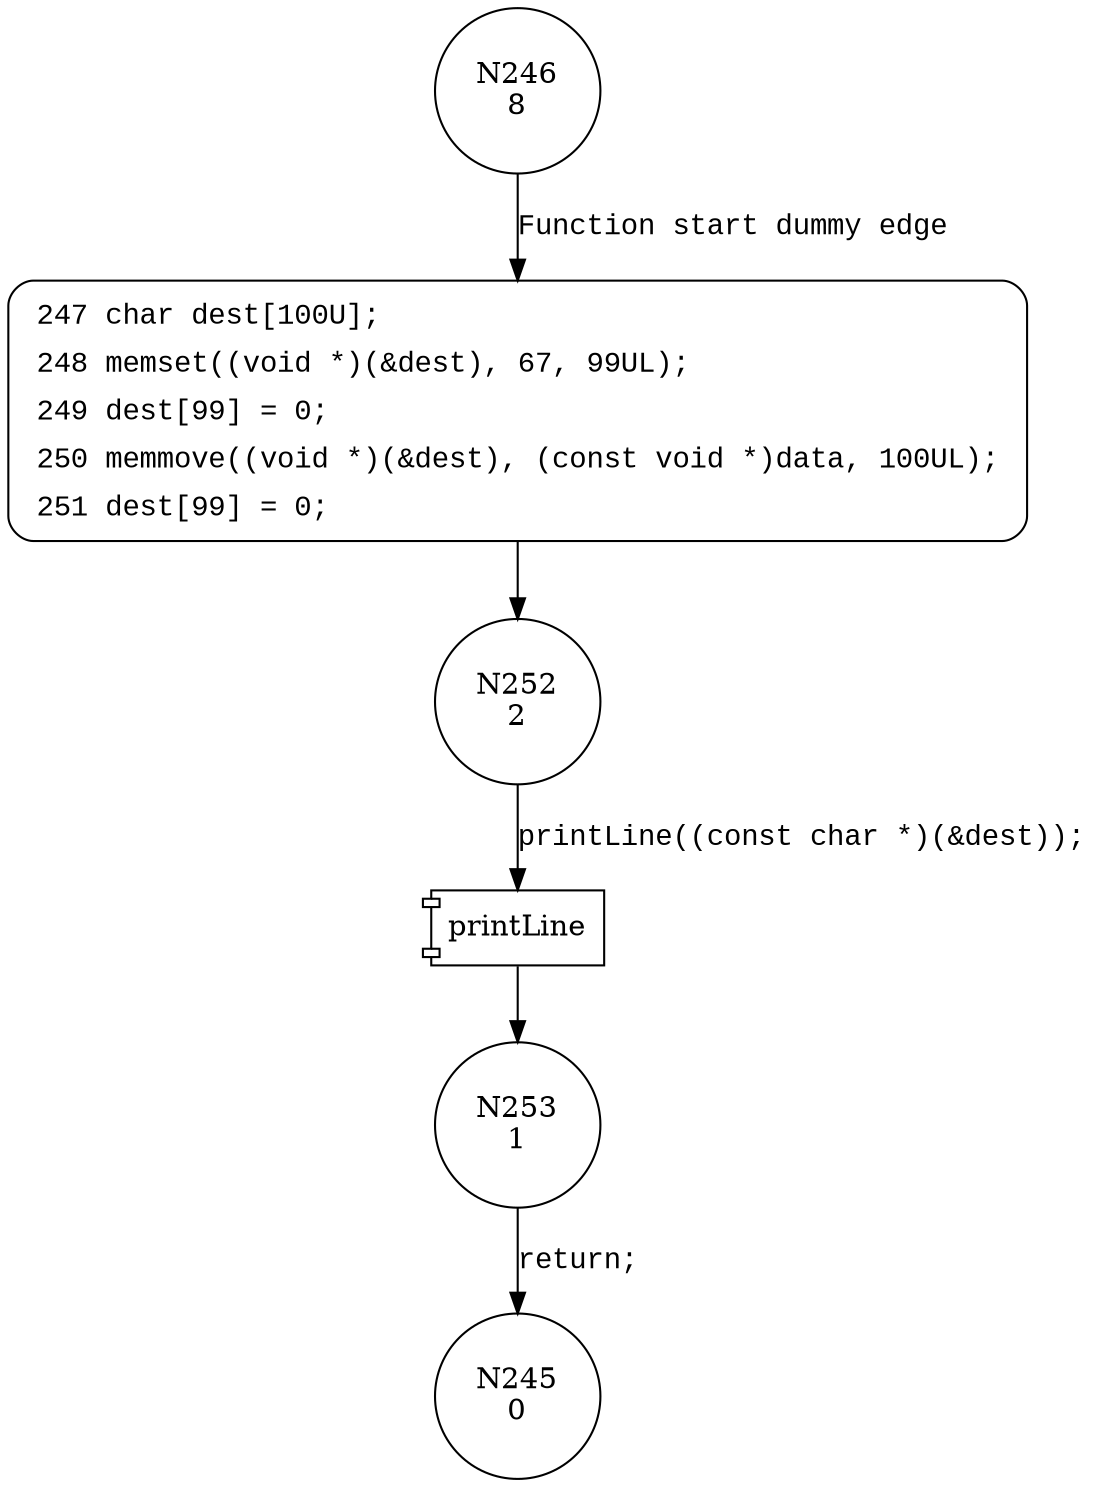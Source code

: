 digraph CWE127_Buffer_Underread__char_declare_memmove_52c_badSink {
246 [shape="circle" label="N246\n8"]
247 [shape="circle" label="N247\n7"]
252 [shape="circle" label="N252\n2"]
253 [shape="circle" label="N253\n1"]
245 [shape="circle" label="N245\n0"]
247 [style="filled,bold" penwidth="1" fillcolor="white" fontname="Courier New" shape="Mrecord" label=<<table border="0" cellborder="0" cellpadding="3" bgcolor="white"><tr><td align="right">247</td><td align="left">char dest[100U];</td></tr><tr><td align="right">248</td><td align="left">memset((void *)(&amp;dest), 67, 99UL);</td></tr><tr><td align="right">249</td><td align="left">dest[99] = 0;</td></tr><tr><td align="right">250</td><td align="left">memmove((void *)(&amp;dest), (const void *)data, 100UL);</td></tr><tr><td align="right">251</td><td align="left">dest[99] = 0;</td></tr></table>>]
247 -> 252[label=""]
246 -> 247 [label="Function start dummy edge" fontname="Courier New"]
100018 [shape="component" label="printLine"]
252 -> 100018 [label="printLine((const char *)(&dest));" fontname="Courier New"]
100018 -> 253 [label="" fontname="Courier New"]
253 -> 245 [label="return;" fontname="Courier New"]
}